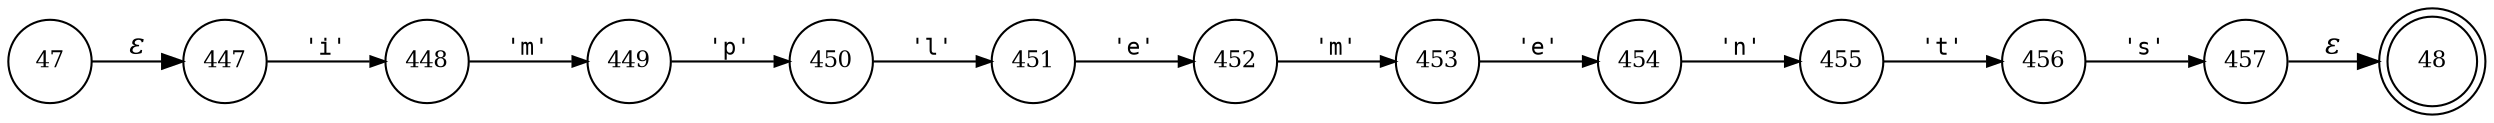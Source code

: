 digraph ATN {
rankdir=LR;
s48[fontsize=11, label="48", shape=doublecircle, fixedsize=true, width=.6];
s448[fontsize=11,label="448", shape=circle, fixedsize=true, width=.55, peripheries=1];
s449[fontsize=11,label="449", shape=circle, fixedsize=true, width=.55, peripheries=1];
s450[fontsize=11,label="450", shape=circle, fixedsize=true, width=.55, peripheries=1];
s451[fontsize=11,label="451", shape=circle, fixedsize=true, width=.55, peripheries=1];
s452[fontsize=11,label="452", shape=circle, fixedsize=true, width=.55, peripheries=1];
s453[fontsize=11,label="453", shape=circle, fixedsize=true, width=.55, peripheries=1];
s454[fontsize=11,label="454", shape=circle, fixedsize=true, width=.55, peripheries=1];
s455[fontsize=11,label="455", shape=circle, fixedsize=true, width=.55, peripheries=1];
s456[fontsize=11,label="456", shape=circle, fixedsize=true, width=.55, peripheries=1];
s457[fontsize=11,label="457", shape=circle, fixedsize=true, width=.55, peripheries=1];
s47[fontsize=11,label="47", shape=circle, fixedsize=true, width=.55, peripheries=1];
s447[fontsize=11,label="447", shape=circle, fixedsize=true, width=.55, peripheries=1];
s47 -> s447 [fontname="Times-Italic", label="&epsilon;"];
s447 -> s448 [fontsize=11, fontname="Courier", arrowsize=.7, label = "'i'", arrowhead = normal];
s448 -> s449 [fontsize=11, fontname="Courier", arrowsize=.7, label = "'m'", arrowhead = normal];
s449 -> s450 [fontsize=11, fontname="Courier", arrowsize=.7, label = "'p'", arrowhead = normal];
s450 -> s451 [fontsize=11, fontname="Courier", arrowsize=.7, label = "'l'", arrowhead = normal];
s451 -> s452 [fontsize=11, fontname="Courier", arrowsize=.7, label = "'e'", arrowhead = normal];
s452 -> s453 [fontsize=11, fontname="Courier", arrowsize=.7, label = "'m'", arrowhead = normal];
s453 -> s454 [fontsize=11, fontname="Courier", arrowsize=.7, label = "'e'", arrowhead = normal];
s454 -> s455 [fontsize=11, fontname="Courier", arrowsize=.7, label = "'n'", arrowhead = normal];
s455 -> s456 [fontsize=11, fontname="Courier", arrowsize=.7, label = "'t'", arrowhead = normal];
s456 -> s457 [fontsize=11, fontname="Courier", arrowsize=.7, label = "'s'", arrowhead = normal];
s457 -> s48 [fontname="Times-Italic", label="&epsilon;"];
}